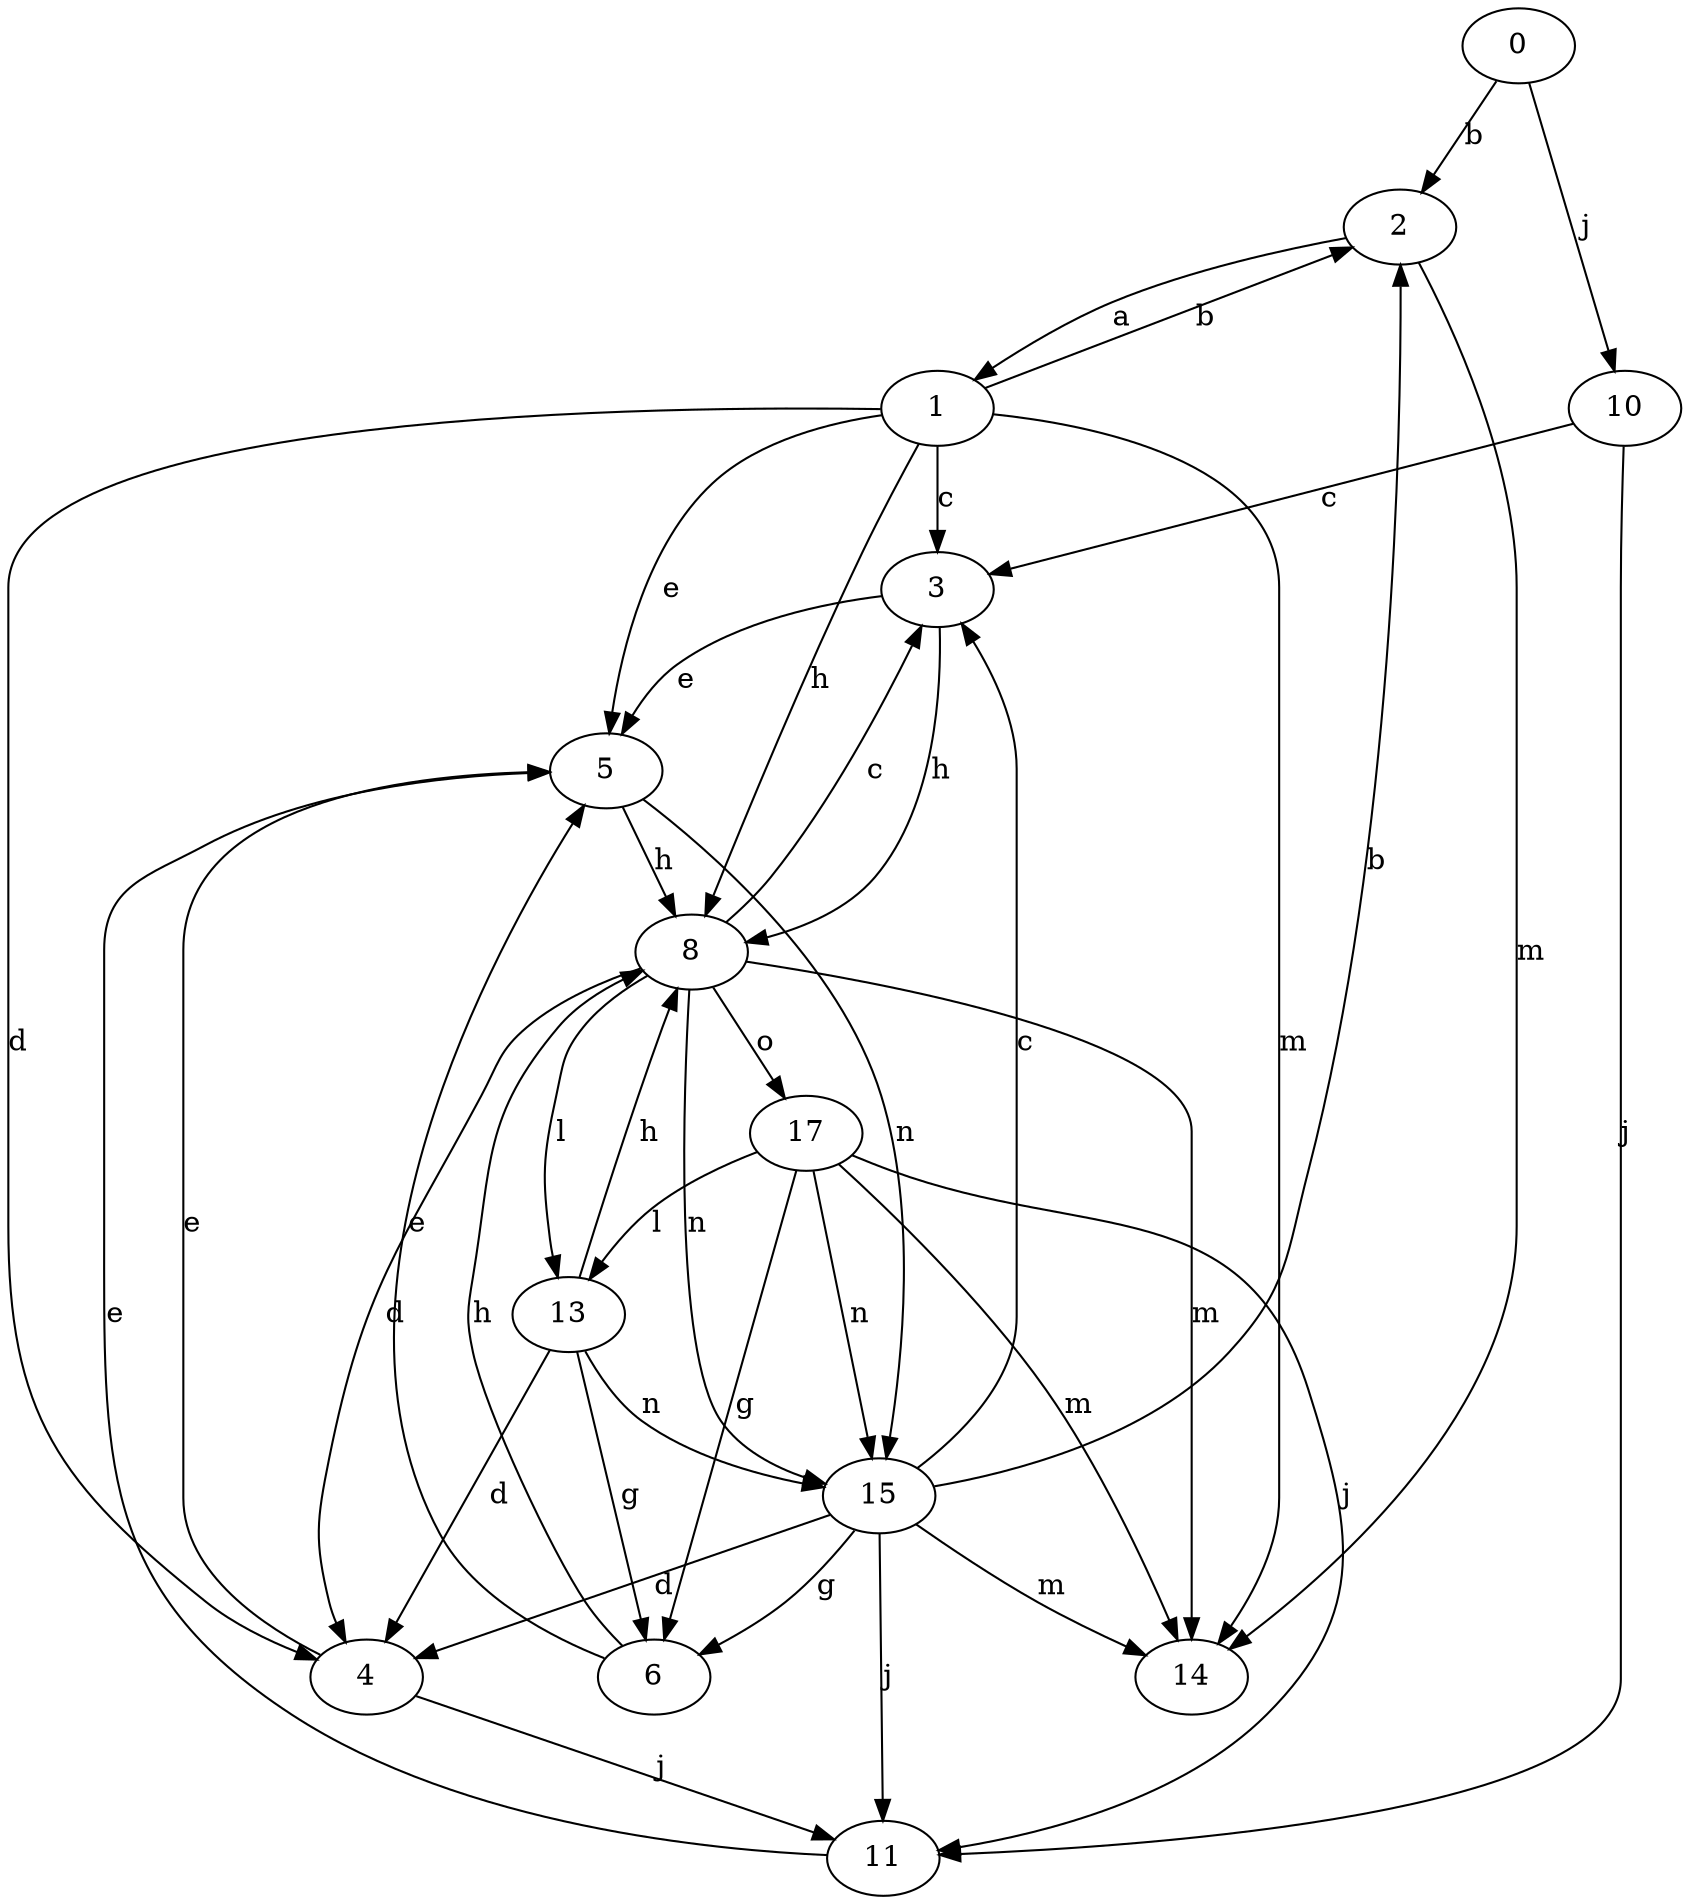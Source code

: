strict digraph  {
0;
1;
2;
3;
4;
5;
6;
8;
10;
11;
13;
14;
15;
17;
0 -> 2  [label=b];
0 -> 10  [label=j];
1 -> 2  [label=b];
1 -> 3  [label=c];
1 -> 4  [label=d];
1 -> 5  [label=e];
1 -> 8  [label=h];
1 -> 14  [label=m];
2 -> 1  [label=a];
2 -> 14  [label=m];
3 -> 5  [label=e];
3 -> 8  [label=h];
4 -> 5  [label=e];
4 -> 11  [label=j];
5 -> 8  [label=h];
5 -> 15  [label=n];
6 -> 5  [label=e];
6 -> 8  [label=h];
8 -> 3  [label=c];
8 -> 4  [label=d];
8 -> 13  [label=l];
8 -> 14  [label=m];
8 -> 15  [label=n];
8 -> 17  [label=o];
10 -> 3  [label=c];
10 -> 11  [label=j];
11 -> 5  [label=e];
13 -> 4  [label=d];
13 -> 6  [label=g];
13 -> 8  [label=h];
13 -> 15  [label=n];
15 -> 2  [label=b];
15 -> 3  [label=c];
15 -> 4  [label=d];
15 -> 6  [label=g];
15 -> 11  [label=j];
15 -> 14  [label=m];
17 -> 6  [label=g];
17 -> 11  [label=j];
17 -> 13  [label=l];
17 -> 14  [label=m];
17 -> 15  [label=n];
}
